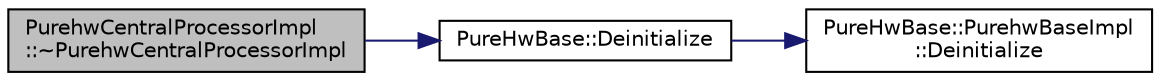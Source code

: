 digraph "PurehwCentralProcessorImpl::~PurehwCentralProcessorImpl"
{
 // LATEX_PDF_SIZE
  edge [fontname="Helvetica",fontsize="10",labelfontname="Helvetica",labelfontsize="10"];
  node [fontname="Helvetica",fontsize="10",shape=record];
  rankdir="LR";
  Node1 [label="PurehwCentralProcessorImpl\l::~PurehwCentralProcessorImpl",height=0.2,width=0.4,color="black", fillcolor="grey75", style="filled", fontcolor="black",tooltip=" "];
  Node1 -> Node2 [color="midnightblue",fontsize="10",style="solid",fontname="Helvetica"];
  Node2 [label="PureHwBase::Deinitialize",height=0.2,width=0.4,color="black", fillcolor="white", style="filled",URL="$class_pure_hw_base.html#a53dec608f1ff4d6dc62bc536036c20af",tooltip="Deinitializes the instance."];
  Node2 -> Node3 [color="midnightblue",fontsize="10",style="solid",fontname="Helvetica"];
  Node3 [label="PureHwBase::PurehwBaseImpl\l::Deinitialize",height=0.2,width=0.4,color="black", fillcolor="white", style="filled",URL="$class_pure_hw_base_1_1_purehw_base_impl.html#aafd9924aaa5d0fc5c6d78356981c4c8c",tooltip="Deinitializes the instance."];
}
